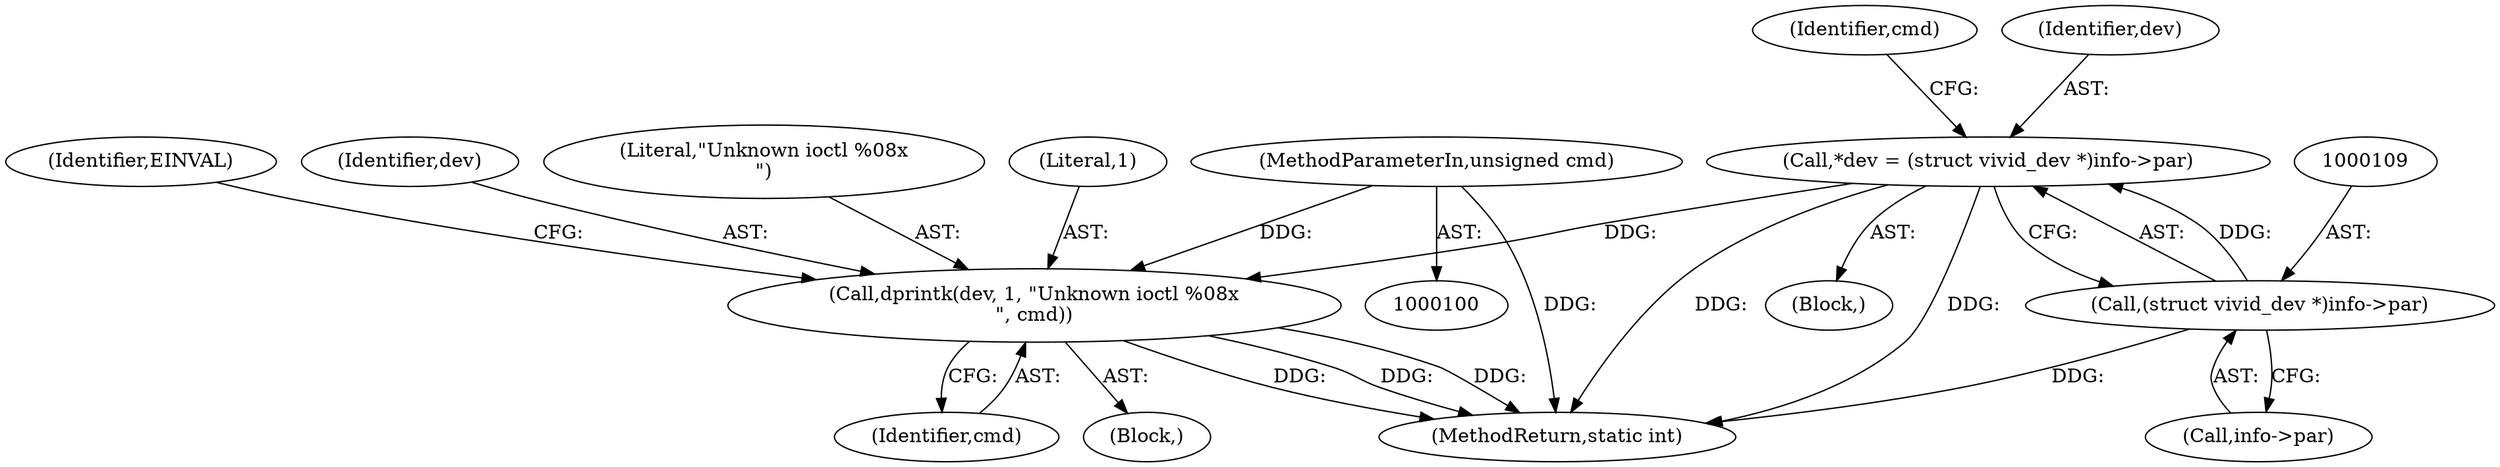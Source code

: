 digraph "0_linux_eda98796aff0d9bf41094b06811f5def3b4c333c@pointer" {
"1000164" [label="(Call,dprintk(dev, 1, \"Unknown ioctl %08x\n\", cmd))"];
"1000106" [label="(Call,*dev = (struct vivid_dev *)info->par)"];
"1000108" [label="(Call,(struct vivid_dev *)info->par)"];
"1000102" [label="(MethodParameterIn,unsigned cmd)"];
"1000165" [label="(Identifier,dev)"];
"1000104" [label="(Block,)"];
"1000114" [label="(Identifier,cmd)"];
"1000106" [label="(Call,*dev = (struct vivid_dev *)info->par)"];
"1000174" [label="(MethodReturn,static int)"];
"1000167" [label="(Literal,\"Unknown ioctl %08x\n\")"];
"1000108" [label="(Call,(struct vivid_dev *)info->par)"];
"1000102" [label="(MethodParameterIn,unsigned cmd)"];
"1000168" [label="(Identifier,cmd)"];
"1000166" [label="(Literal,1)"];
"1000171" [label="(Identifier,EINVAL)"];
"1000110" [label="(Call,info->par)"];
"1000115" [label="(Block,)"];
"1000107" [label="(Identifier,dev)"];
"1000164" [label="(Call,dprintk(dev, 1, \"Unknown ioctl %08x\n\", cmd))"];
"1000164" -> "1000115"  [label="AST: "];
"1000164" -> "1000168"  [label="CFG: "];
"1000165" -> "1000164"  [label="AST: "];
"1000166" -> "1000164"  [label="AST: "];
"1000167" -> "1000164"  [label="AST: "];
"1000168" -> "1000164"  [label="AST: "];
"1000171" -> "1000164"  [label="CFG: "];
"1000164" -> "1000174"  [label="DDG: "];
"1000164" -> "1000174"  [label="DDG: "];
"1000164" -> "1000174"  [label="DDG: "];
"1000106" -> "1000164"  [label="DDG: "];
"1000102" -> "1000164"  [label="DDG: "];
"1000106" -> "1000104"  [label="AST: "];
"1000106" -> "1000108"  [label="CFG: "];
"1000107" -> "1000106"  [label="AST: "];
"1000108" -> "1000106"  [label="AST: "];
"1000114" -> "1000106"  [label="CFG: "];
"1000106" -> "1000174"  [label="DDG: "];
"1000106" -> "1000174"  [label="DDG: "];
"1000108" -> "1000106"  [label="DDG: "];
"1000108" -> "1000110"  [label="CFG: "];
"1000109" -> "1000108"  [label="AST: "];
"1000110" -> "1000108"  [label="AST: "];
"1000108" -> "1000174"  [label="DDG: "];
"1000102" -> "1000100"  [label="AST: "];
"1000102" -> "1000174"  [label="DDG: "];
}
